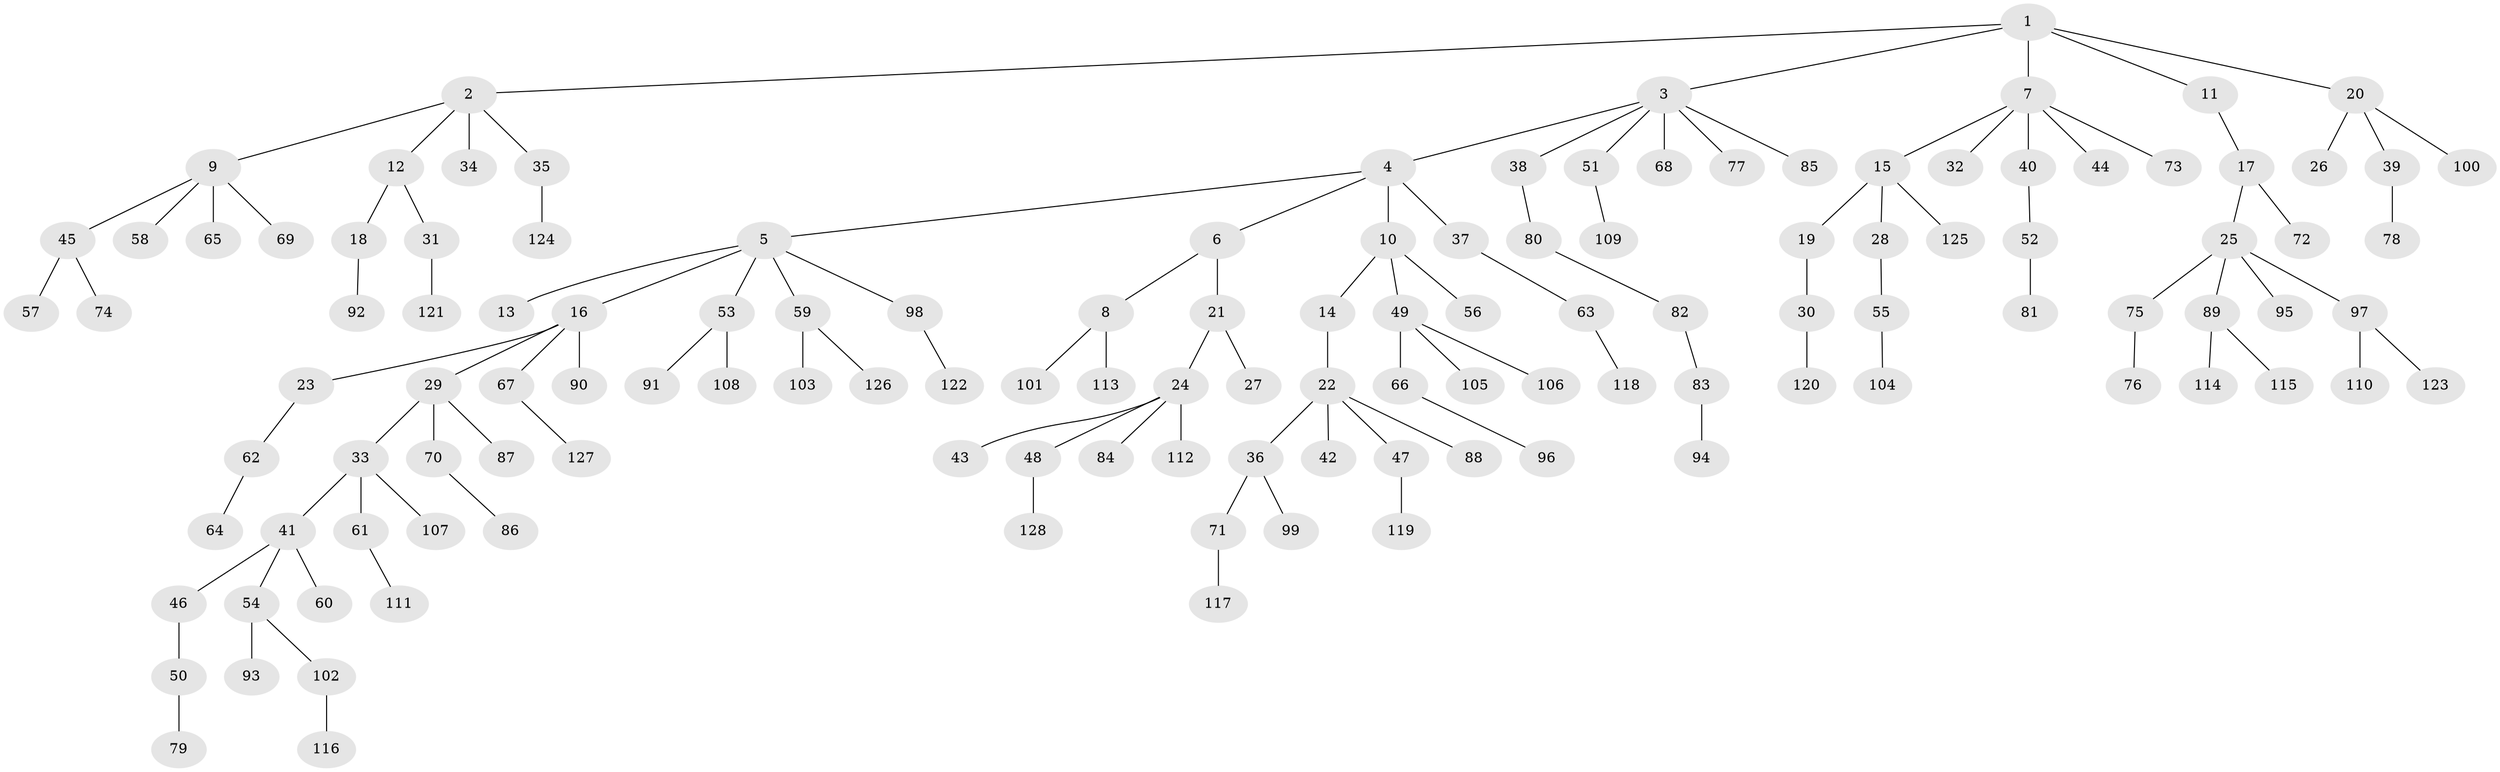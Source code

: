 // coarse degree distribution, {5: 0.06666666666666667, 4: 0.06666666666666667, 6: 0.011111111111111112, 3: 0.1, 2: 0.25555555555555554, 1: 0.5}
// Generated by graph-tools (version 1.1) at 2025/51/03/04/25 22:51:37]
// undirected, 128 vertices, 127 edges
graph export_dot {
  node [color=gray90,style=filled];
  1;
  2;
  3;
  4;
  5;
  6;
  7;
  8;
  9;
  10;
  11;
  12;
  13;
  14;
  15;
  16;
  17;
  18;
  19;
  20;
  21;
  22;
  23;
  24;
  25;
  26;
  27;
  28;
  29;
  30;
  31;
  32;
  33;
  34;
  35;
  36;
  37;
  38;
  39;
  40;
  41;
  42;
  43;
  44;
  45;
  46;
  47;
  48;
  49;
  50;
  51;
  52;
  53;
  54;
  55;
  56;
  57;
  58;
  59;
  60;
  61;
  62;
  63;
  64;
  65;
  66;
  67;
  68;
  69;
  70;
  71;
  72;
  73;
  74;
  75;
  76;
  77;
  78;
  79;
  80;
  81;
  82;
  83;
  84;
  85;
  86;
  87;
  88;
  89;
  90;
  91;
  92;
  93;
  94;
  95;
  96;
  97;
  98;
  99;
  100;
  101;
  102;
  103;
  104;
  105;
  106;
  107;
  108;
  109;
  110;
  111;
  112;
  113;
  114;
  115;
  116;
  117;
  118;
  119;
  120;
  121;
  122;
  123;
  124;
  125;
  126;
  127;
  128;
  1 -- 2;
  1 -- 3;
  1 -- 7;
  1 -- 11;
  1 -- 20;
  2 -- 9;
  2 -- 12;
  2 -- 34;
  2 -- 35;
  3 -- 4;
  3 -- 38;
  3 -- 51;
  3 -- 68;
  3 -- 77;
  3 -- 85;
  4 -- 5;
  4 -- 6;
  4 -- 10;
  4 -- 37;
  5 -- 13;
  5 -- 16;
  5 -- 53;
  5 -- 59;
  5 -- 98;
  6 -- 8;
  6 -- 21;
  7 -- 15;
  7 -- 32;
  7 -- 40;
  7 -- 44;
  7 -- 73;
  8 -- 101;
  8 -- 113;
  9 -- 45;
  9 -- 58;
  9 -- 65;
  9 -- 69;
  10 -- 14;
  10 -- 49;
  10 -- 56;
  11 -- 17;
  12 -- 18;
  12 -- 31;
  14 -- 22;
  15 -- 19;
  15 -- 28;
  15 -- 125;
  16 -- 23;
  16 -- 29;
  16 -- 67;
  16 -- 90;
  17 -- 25;
  17 -- 72;
  18 -- 92;
  19 -- 30;
  20 -- 26;
  20 -- 39;
  20 -- 100;
  21 -- 24;
  21 -- 27;
  22 -- 36;
  22 -- 42;
  22 -- 47;
  22 -- 88;
  23 -- 62;
  24 -- 43;
  24 -- 48;
  24 -- 84;
  24 -- 112;
  25 -- 75;
  25 -- 89;
  25 -- 95;
  25 -- 97;
  28 -- 55;
  29 -- 33;
  29 -- 70;
  29 -- 87;
  30 -- 120;
  31 -- 121;
  33 -- 41;
  33 -- 61;
  33 -- 107;
  35 -- 124;
  36 -- 71;
  36 -- 99;
  37 -- 63;
  38 -- 80;
  39 -- 78;
  40 -- 52;
  41 -- 46;
  41 -- 54;
  41 -- 60;
  45 -- 57;
  45 -- 74;
  46 -- 50;
  47 -- 119;
  48 -- 128;
  49 -- 66;
  49 -- 105;
  49 -- 106;
  50 -- 79;
  51 -- 109;
  52 -- 81;
  53 -- 91;
  53 -- 108;
  54 -- 93;
  54 -- 102;
  55 -- 104;
  59 -- 103;
  59 -- 126;
  61 -- 111;
  62 -- 64;
  63 -- 118;
  66 -- 96;
  67 -- 127;
  70 -- 86;
  71 -- 117;
  75 -- 76;
  80 -- 82;
  82 -- 83;
  83 -- 94;
  89 -- 114;
  89 -- 115;
  97 -- 110;
  97 -- 123;
  98 -- 122;
  102 -- 116;
}

